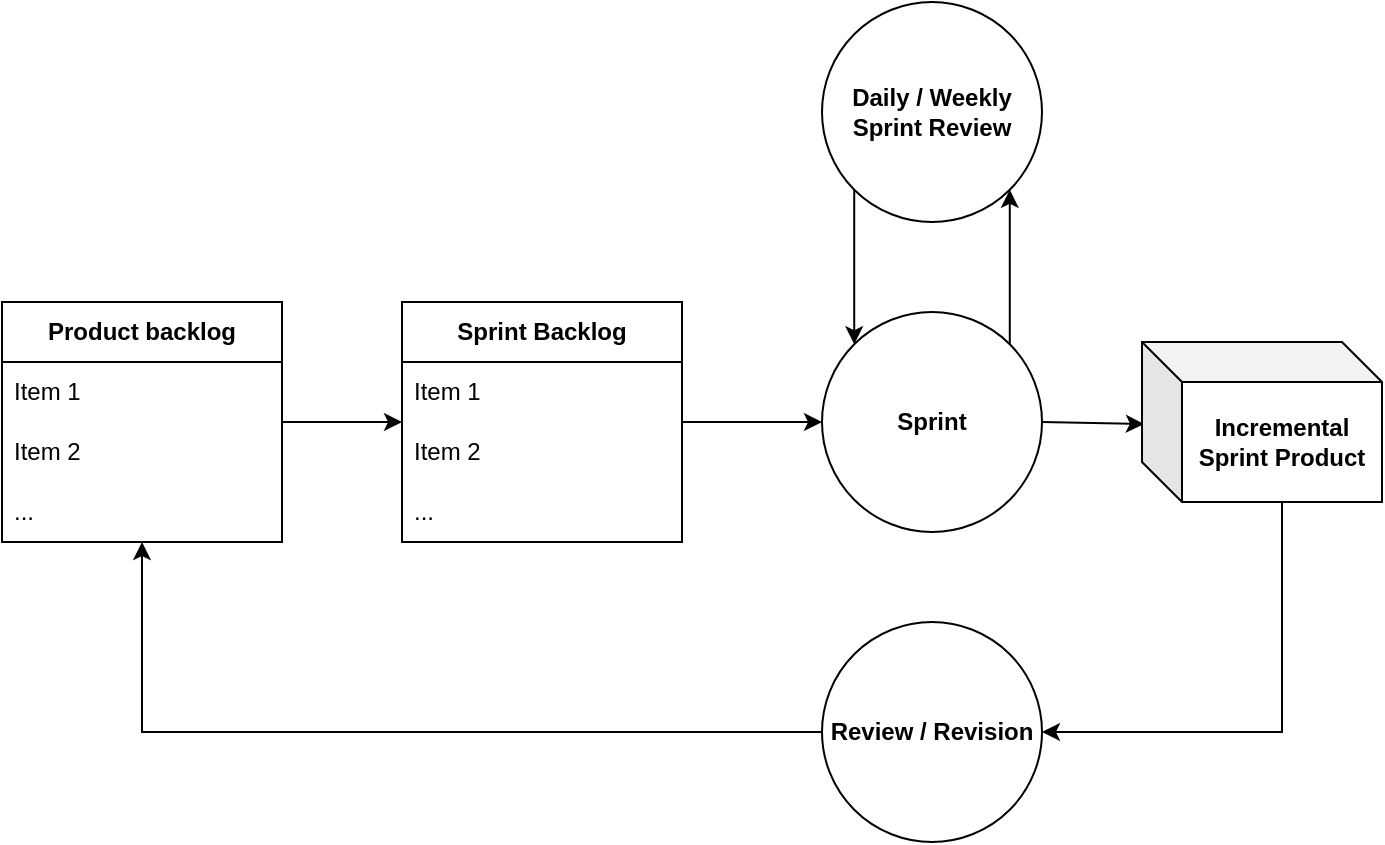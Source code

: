 <mxfile version="20.6.2" type="device"><diagram id="yk6cRTmxyJdwI-BlJUzt" name="Page-1"><mxGraphModel dx="1422" dy="724" grid="1" gridSize="10" guides="1" tooltips="1" connect="1" arrows="1" fold="1" page="1" pageScale="1" pageWidth="850" pageHeight="1100" math="0" shadow="0"><root><mxCell id="0"/><mxCell id="1" parent="0"/><mxCell id="mvOujv0ewrkfygkZwheC-10" style="edgeStyle=orthogonalEdgeStyle;rounded=0;orthogonalLoop=1;jettySize=auto;html=1;" edge="1" parent="1" source="mvOujv0ewrkfygkZwheC-2" target="mvOujv0ewrkfygkZwheC-6"><mxGeometry relative="1" as="geometry"/></mxCell><mxCell id="mvOujv0ewrkfygkZwheC-2" value="Product backlog" style="swimlane;fontStyle=1;childLayout=stackLayout;horizontal=1;startSize=30;horizontalStack=0;resizeParent=1;resizeParentMax=0;resizeLast=0;collapsible=1;marginBottom=0;whiteSpace=wrap;html=1;" vertex="1" parent="1"><mxGeometry x="30" y="310" width="140" height="120" as="geometry"/></mxCell><mxCell id="mvOujv0ewrkfygkZwheC-3" value="Item 1" style="text;strokeColor=none;fillColor=none;align=left;verticalAlign=middle;spacingLeft=4;spacingRight=4;overflow=hidden;points=[[0,0.5],[1,0.5]];portConstraint=eastwest;rotatable=0;whiteSpace=wrap;html=1;" vertex="1" parent="mvOujv0ewrkfygkZwheC-2"><mxGeometry y="30" width="140" height="30" as="geometry"/></mxCell><mxCell id="mvOujv0ewrkfygkZwheC-4" value="Item 2" style="text;strokeColor=none;fillColor=none;align=left;verticalAlign=middle;spacingLeft=4;spacingRight=4;overflow=hidden;points=[[0,0.5],[1,0.5]];portConstraint=eastwest;rotatable=0;whiteSpace=wrap;html=1;" vertex="1" parent="mvOujv0ewrkfygkZwheC-2"><mxGeometry y="60" width="140" height="30" as="geometry"/></mxCell><mxCell id="mvOujv0ewrkfygkZwheC-5" value="..." style="text;strokeColor=none;fillColor=none;align=left;verticalAlign=middle;spacingLeft=4;spacingRight=4;overflow=hidden;points=[[0,0.5],[1,0.5]];portConstraint=eastwest;rotatable=0;whiteSpace=wrap;html=1;" vertex="1" parent="mvOujv0ewrkfygkZwheC-2"><mxGeometry y="90" width="140" height="30" as="geometry"/></mxCell><mxCell id="mvOujv0ewrkfygkZwheC-14" style="edgeStyle=orthogonalEdgeStyle;rounded=0;orthogonalLoop=1;jettySize=auto;html=1;" edge="1" parent="1" source="mvOujv0ewrkfygkZwheC-6" target="mvOujv0ewrkfygkZwheC-11"><mxGeometry relative="1" as="geometry"/></mxCell><mxCell id="mvOujv0ewrkfygkZwheC-6" value="Sprint Backlog" style="swimlane;fontStyle=1;childLayout=stackLayout;horizontal=1;startSize=30;horizontalStack=0;resizeParent=1;resizeParentMax=0;resizeLast=0;collapsible=1;marginBottom=0;whiteSpace=wrap;html=1;" vertex="1" parent="1"><mxGeometry x="230" y="310" width="140" height="120" as="geometry"/></mxCell><mxCell id="mvOujv0ewrkfygkZwheC-7" value="Item 1" style="text;strokeColor=none;fillColor=none;align=left;verticalAlign=middle;spacingLeft=4;spacingRight=4;overflow=hidden;points=[[0,0.5],[1,0.5]];portConstraint=eastwest;rotatable=0;whiteSpace=wrap;html=1;" vertex="1" parent="mvOujv0ewrkfygkZwheC-6"><mxGeometry y="30" width="140" height="30" as="geometry"/></mxCell><mxCell id="mvOujv0ewrkfygkZwheC-8" value="Item 2" style="text;strokeColor=none;fillColor=none;align=left;verticalAlign=middle;spacingLeft=4;spacingRight=4;overflow=hidden;points=[[0,0.5],[1,0.5]];portConstraint=eastwest;rotatable=0;whiteSpace=wrap;html=1;" vertex="1" parent="mvOujv0ewrkfygkZwheC-6"><mxGeometry y="60" width="140" height="30" as="geometry"/></mxCell><mxCell id="mvOujv0ewrkfygkZwheC-9" value="..." style="text;strokeColor=none;fillColor=none;align=left;verticalAlign=middle;spacingLeft=4;spacingRight=4;overflow=hidden;points=[[0,0.5],[1,0.5]];portConstraint=eastwest;rotatable=0;whiteSpace=wrap;html=1;" vertex="1" parent="mvOujv0ewrkfygkZwheC-6"><mxGeometry y="90" width="140" height="30" as="geometry"/></mxCell><mxCell id="mvOujv0ewrkfygkZwheC-16" style="rounded=0;orthogonalLoop=1;jettySize=auto;html=1;exitX=1;exitY=0;exitDx=0;exitDy=0;entryX=1;entryY=1;entryDx=0;entryDy=0;" edge="1" parent="1" source="mvOujv0ewrkfygkZwheC-11" target="mvOujv0ewrkfygkZwheC-15"><mxGeometry relative="1" as="geometry"/></mxCell><mxCell id="mvOujv0ewrkfygkZwheC-19" style="edgeStyle=none;rounded=0;orthogonalLoop=1;jettySize=auto;html=1;exitX=1;exitY=0.5;exitDx=0;exitDy=0;entryX=0.008;entryY=0.513;entryDx=0;entryDy=0;entryPerimeter=0;" edge="1" parent="1" source="mvOujv0ewrkfygkZwheC-11" target="mvOujv0ewrkfygkZwheC-18"><mxGeometry relative="1" as="geometry"/></mxCell><mxCell id="mvOujv0ewrkfygkZwheC-11" value="Sprint" style="ellipse;whiteSpace=wrap;html=1;aspect=fixed;fontStyle=1" vertex="1" parent="1"><mxGeometry x="440" y="315" width="110" height="110" as="geometry"/></mxCell><mxCell id="mvOujv0ewrkfygkZwheC-17" style="rounded=0;orthogonalLoop=1;jettySize=auto;html=1;exitX=0;exitY=1;exitDx=0;exitDy=0;entryX=0;entryY=0;entryDx=0;entryDy=0;" edge="1" parent="1" source="mvOujv0ewrkfygkZwheC-15" target="mvOujv0ewrkfygkZwheC-11"><mxGeometry relative="1" as="geometry"/></mxCell><mxCell id="mvOujv0ewrkfygkZwheC-15" value="Daily / Weekly&lt;br&gt;Sprint Review" style="ellipse;whiteSpace=wrap;html=1;aspect=fixed;fontStyle=1" vertex="1" parent="1"><mxGeometry x="440" y="160" width="110" height="110" as="geometry"/></mxCell><mxCell id="mvOujv0ewrkfygkZwheC-22" style="edgeStyle=orthogonalEdgeStyle;rounded=0;orthogonalLoop=1;jettySize=auto;html=1;exitX=0;exitY=0;exitDx=70;exitDy=80;exitPerimeter=0;entryX=1;entryY=0.5;entryDx=0;entryDy=0;" edge="1" parent="1" source="mvOujv0ewrkfygkZwheC-18" target="mvOujv0ewrkfygkZwheC-21"><mxGeometry relative="1" as="geometry"/></mxCell><mxCell id="mvOujv0ewrkfygkZwheC-18" value="Incremental&lt;br&gt;Sprint Product" style="shape=cube;whiteSpace=wrap;html=1;boundedLbl=1;backgroundOutline=1;darkOpacity=0.05;darkOpacity2=0.1;fontStyle=1" vertex="1" parent="1"><mxGeometry x="600" y="330" width="120" height="80" as="geometry"/></mxCell><mxCell id="mvOujv0ewrkfygkZwheC-23" style="edgeStyle=orthogonalEdgeStyle;rounded=0;orthogonalLoop=1;jettySize=auto;html=1;exitX=0;exitY=0.5;exitDx=0;exitDy=0;" edge="1" parent="1" source="mvOujv0ewrkfygkZwheC-21" target="mvOujv0ewrkfygkZwheC-2"><mxGeometry relative="1" as="geometry"/></mxCell><mxCell id="mvOujv0ewrkfygkZwheC-21" value="Review / Revision" style="ellipse;whiteSpace=wrap;html=1;aspect=fixed;fontStyle=1" vertex="1" parent="1"><mxGeometry x="440" y="470" width="110" height="110" as="geometry"/></mxCell></root></mxGraphModel></diagram></mxfile>